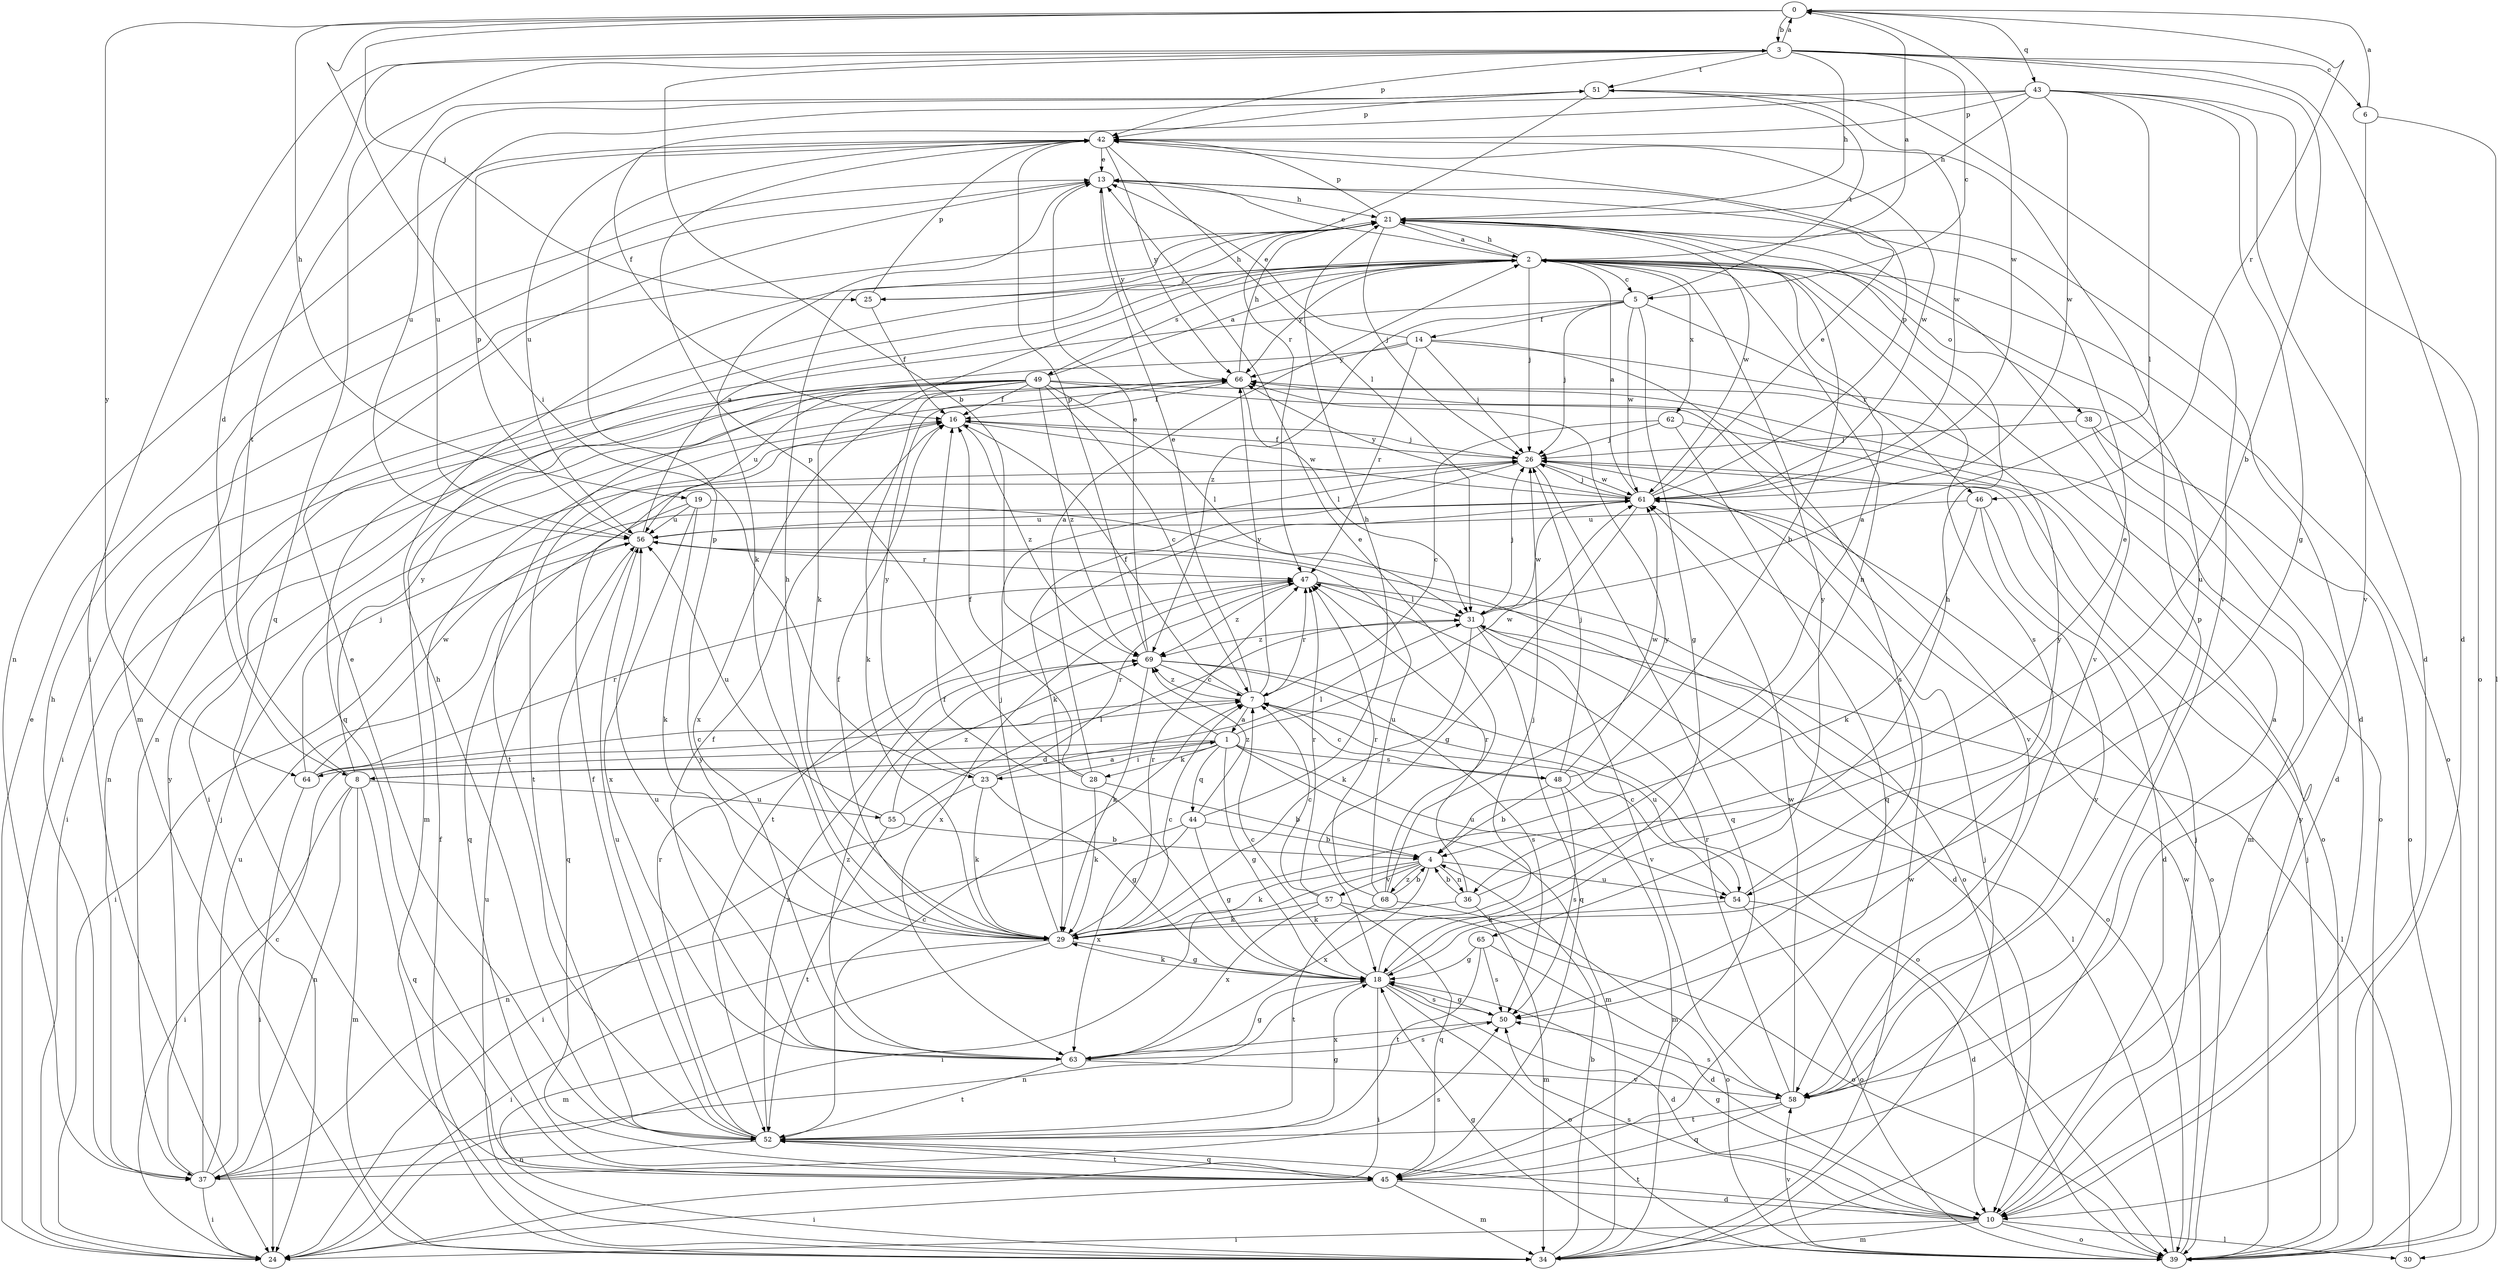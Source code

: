 strict digraph  {
0;
1;
2;
3;
4;
5;
6;
7;
8;
10;
13;
14;
16;
18;
19;
21;
23;
24;
25;
26;
28;
29;
30;
31;
34;
36;
37;
38;
39;
42;
43;
44;
45;
46;
47;
48;
49;
50;
51;
52;
54;
55;
56;
57;
58;
61;
62;
63;
64;
65;
66;
68;
69;
0 -> 3  [label=b];
0 -> 19  [label=h];
0 -> 23  [label=i];
0 -> 25  [label=j];
0 -> 43  [label=q];
0 -> 46  [label=r];
0 -> 61  [label=w];
0 -> 64  [label=y];
1 -> 3  [label=b];
1 -> 8  [label=d];
1 -> 18  [label=g];
1 -> 23  [label=i];
1 -> 28  [label=k];
1 -> 34  [label=m];
1 -> 44  [label=q];
1 -> 48  [label=s];
1 -> 54  [label=u];
1 -> 61  [label=w];
1 -> 64  [label=y];
2 -> 0  [label=a];
2 -> 5  [label=c];
2 -> 13  [label=e];
2 -> 21  [label=h];
2 -> 24  [label=i];
2 -> 25  [label=j];
2 -> 26  [label=j];
2 -> 29  [label=k];
2 -> 36  [label=n];
2 -> 38  [label=o];
2 -> 39  [label=o];
2 -> 45  [label=q];
2 -> 49  [label=s];
2 -> 50  [label=s];
2 -> 54  [label=u];
2 -> 62  [label=x];
2 -> 65  [label=y];
2 -> 66  [label=y];
3 -> 0  [label=a];
3 -> 4  [label=b];
3 -> 5  [label=c];
3 -> 6  [label=c];
3 -> 8  [label=d];
3 -> 10  [label=d];
3 -> 21  [label=h];
3 -> 24  [label=i];
3 -> 42  [label=p];
3 -> 45  [label=q];
3 -> 51  [label=t];
4 -> 24  [label=i];
4 -> 29  [label=k];
4 -> 36  [label=n];
4 -> 54  [label=u];
4 -> 57  [label=v];
4 -> 63  [label=x];
4 -> 68  [label=z];
5 -> 14  [label=f];
5 -> 18  [label=g];
5 -> 26  [label=j];
5 -> 37  [label=n];
5 -> 46  [label=r];
5 -> 51  [label=t];
5 -> 61  [label=w];
5 -> 69  [label=z];
6 -> 0  [label=a];
6 -> 30  [label=l];
6 -> 58  [label=v];
7 -> 1  [label=a];
7 -> 13  [label=e];
7 -> 16  [label=f];
7 -> 47  [label=r];
7 -> 54  [label=u];
7 -> 66  [label=y];
7 -> 69  [label=z];
8 -> 1  [label=a];
8 -> 24  [label=i];
8 -> 34  [label=m];
8 -> 37  [label=n];
8 -> 45  [label=q];
8 -> 51  [label=t];
8 -> 55  [label=u];
8 -> 66  [label=y];
10 -> 18  [label=g];
10 -> 24  [label=i];
10 -> 26  [label=j];
10 -> 30  [label=l];
10 -> 34  [label=m];
10 -> 39  [label=o];
10 -> 50  [label=s];
10 -> 52  [label=t];
13 -> 21  [label=h];
13 -> 29  [label=k];
13 -> 34  [label=m];
13 -> 66  [label=y];
14 -> 10  [label=d];
14 -> 13  [label=e];
14 -> 24  [label=i];
14 -> 26  [label=j];
14 -> 47  [label=r];
14 -> 50  [label=s];
14 -> 66  [label=y];
16 -> 26  [label=j];
16 -> 52  [label=t];
16 -> 61  [label=w];
16 -> 69  [label=z];
18 -> 7  [label=c];
18 -> 10  [label=d];
18 -> 16  [label=f];
18 -> 21  [label=h];
18 -> 24  [label=i];
18 -> 26  [label=j];
18 -> 29  [label=k];
18 -> 37  [label=n];
18 -> 39  [label=o];
18 -> 50  [label=s];
19 -> 29  [label=k];
19 -> 39  [label=o];
19 -> 45  [label=q];
19 -> 56  [label=u];
19 -> 63  [label=x];
21 -> 2  [label=a];
21 -> 4  [label=b];
21 -> 10  [label=d];
21 -> 26  [label=j];
21 -> 42  [label=p];
21 -> 58  [label=v];
21 -> 61  [label=w];
23 -> 18  [label=g];
23 -> 24  [label=i];
23 -> 29  [label=k];
23 -> 31  [label=l];
23 -> 47  [label=r];
23 -> 66  [label=y];
24 -> 13  [label=e];
25 -> 16  [label=f];
25 -> 21  [label=h];
25 -> 42  [label=p];
26 -> 16  [label=f];
26 -> 29  [label=k];
26 -> 45  [label=q];
26 -> 61  [label=w];
28 -> 2  [label=a];
28 -> 4  [label=b];
28 -> 16  [label=f];
28 -> 29  [label=k];
28 -> 42  [label=p];
29 -> 7  [label=c];
29 -> 16  [label=f];
29 -> 18  [label=g];
29 -> 21  [label=h];
29 -> 24  [label=i];
29 -> 26  [label=j];
29 -> 34  [label=m];
29 -> 42  [label=p];
29 -> 47  [label=r];
30 -> 31  [label=l];
31 -> 26  [label=j];
31 -> 29  [label=k];
31 -> 45  [label=q];
31 -> 58  [label=v];
31 -> 61  [label=w];
31 -> 69  [label=z];
34 -> 4  [label=b];
34 -> 16  [label=f];
34 -> 26  [label=j];
34 -> 56  [label=u];
34 -> 61  [label=w];
36 -> 4  [label=b];
36 -> 13  [label=e];
36 -> 29  [label=k];
36 -> 34  [label=m];
36 -> 47  [label=r];
37 -> 7  [label=c];
37 -> 21  [label=h];
37 -> 24  [label=i];
37 -> 26  [label=j];
37 -> 50  [label=s];
37 -> 56  [label=u];
37 -> 66  [label=y];
38 -> 26  [label=j];
38 -> 34  [label=m];
38 -> 39  [label=o];
39 -> 18  [label=g];
39 -> 26  [label=j];
39 -> 31  [label=l];
39 -> 58  [label=v];
39 -> 61  [label=w];
39 -> 66  [label=y];
42 -> 13  [label=e];
42 -> 31  [label=l];
42 -> 37  [label=n];
42 -> 56  [label=u];
42 -> 61  [label=w];
42 -> 66  [label=y];
43 -> 10  [label=d];
43 -> 16  [label=f];
43 -> 18  [label=g];
43 -> 21  [label=h];
43 -> 31  [label=l];
43 -> 39  [label=o];
43 -> 42  [label=p];
43 -> 56  [label=u];
43 -> 61  [label=w];
44 -> 4  [label=b];
44 -> 18  [label=g];
44 -> 21  [label=h];
44 -> 37  [label=n];
44 -> 63  [label=x];
44 -> 69  [label=z];
45 -> 2  [label=a];
45 -> 10  [label=d];
45 -> 24  [label=i];
45 -> 34  [label=m];
45 -> 52  [label=t];
46 -> 10  [label=d];
46 -> 29  [label=k];
46 -> 56  [label=u];
46 -> 58  [label=v];
47 -> 31  [label=l];
47 -> 39  [label=o];
47 -> 63  [label=x];
47 -> 69  [label=z];
48 -> 2  [label=a];
48 -> 4  [label=b];
48 -> 7  [label=c];
48 -> 26  [label=j];
48 -> 34  [label=m];
48 -> 50  [label=s];
48 -> 61  [label=w];
49 -> 2  [label=a];
49 -> 7  [label=c];
49 -> 16  [label=f];
49 -> 29  [label=k];
49 -> 31  [label=l];
49 -> 34  [label=m];
49 -> 37  [label=n];
49 -> 39  [label=o];
49 -> 52  [label=t];
49 -> 56  [label=u];
49 -> 58  [label=v];
49 -> 63  [label=x];
49 -> 69  [label=z];
50 -> 18  [label=g];
50 -> 63  [label=x];
51 -> 42  [label=p];
51 -> 47  [label=r];
51 -> 56  [label=u];
51 -> 58  [label=v];
51 -> 61  [label=w];
52 -> 7  [label=c];
52 -> 13  [label=e];
52 -> 16  [label=f];
52 -> 18  [label=g];
52 -> 21  [label=h];
52 -> 37  [label=n];
52 -> 45  [label=q];
52 -> 47  [label=r];
52 -> 56  [label=u];
52 -> 69  [label=z];
54 -> 7  [label=c];
54 -> 10  [label=d];
54 -> 29  [label=k];
54 -> 39  [label=o];
54 -> 66  [label=y];
55 -> 4  [label=b];
55 -> 31  [label=l];
55 -> 52  [label=t];
55 -> 56  [label=u];
55 -> 69  [label=z];
56 -> 2  [label=a];
56 -> 10  [label=d];
56 -> 24  [label=i];
56 -> 42  [label=p];
56 -> 45  [label=q];
56 -> 47  [label=r];
57 -> 7  [label=c];
57 -> 29  [label=k];
57 -> 39  [label=o];
57 -> 45  [label=q];
57 -> 47  [label=r];
57 -> 63  [label=x];
58 -> 42  [label=p];
58 -> 45  [label=q];
58 -> 47  [label=r];
58 -> 50  [label=s];
58 -> 52  [label=t];
58 -> 61  [label=w];
61 -> 2  [label=a];
61 -> 13  [label=e];
61 -> 18  [label=g];
61 -> 26  [label=j];
61 -> 39  [label=o];
61 -> 42  [label=p];
61 -> 52  [label=t];
61 -> 56  [label=u];
61 -> 66  [label=y];
62 -> 7  [label=c];
62 -> 26  [label=j];
62 -> 39  [label=o];
62 -> 45  [label=q];
63 -> 16  [label=f];
63 -> 18  [label=g];
63 -> 50  [label=s];
63 -> 52  [label=t];
63 -> 56  [label=u];
63 -> 58  [label=v];
63 -> 69  [label=z];
64 -> 7  [label=c];
64 -> 24  [label=i];
64 -> 26  [label=j];
64 -> 47  [label=r];
64 -> 61  [label=w];
65 -> 10  [label=d];
65 -> 18  [label=g];
65 -> 50  [label=s];
65 -> 52  [label=t];
66 -> 16  [label=f];
66 -> 21  [label=h];
66 -> 24  [label=i];
66 -> 31  [label=l];
68 -> 4  [label=b];
68 -> 13  [label=e];
68 -> 39  [label=o];
68 -> 47  [label=r];
68 -> 52  [label=t];
68 -> 56  [label=u];
68 -> 66  [label=y];
69 -> 7  [label=c];
69 -> 13  [label=e];
69 -> 29  [label=k];
69 -> 39  [label=o];
69 -> 42  [label=p];
69 -> 50  [label=s];
}
